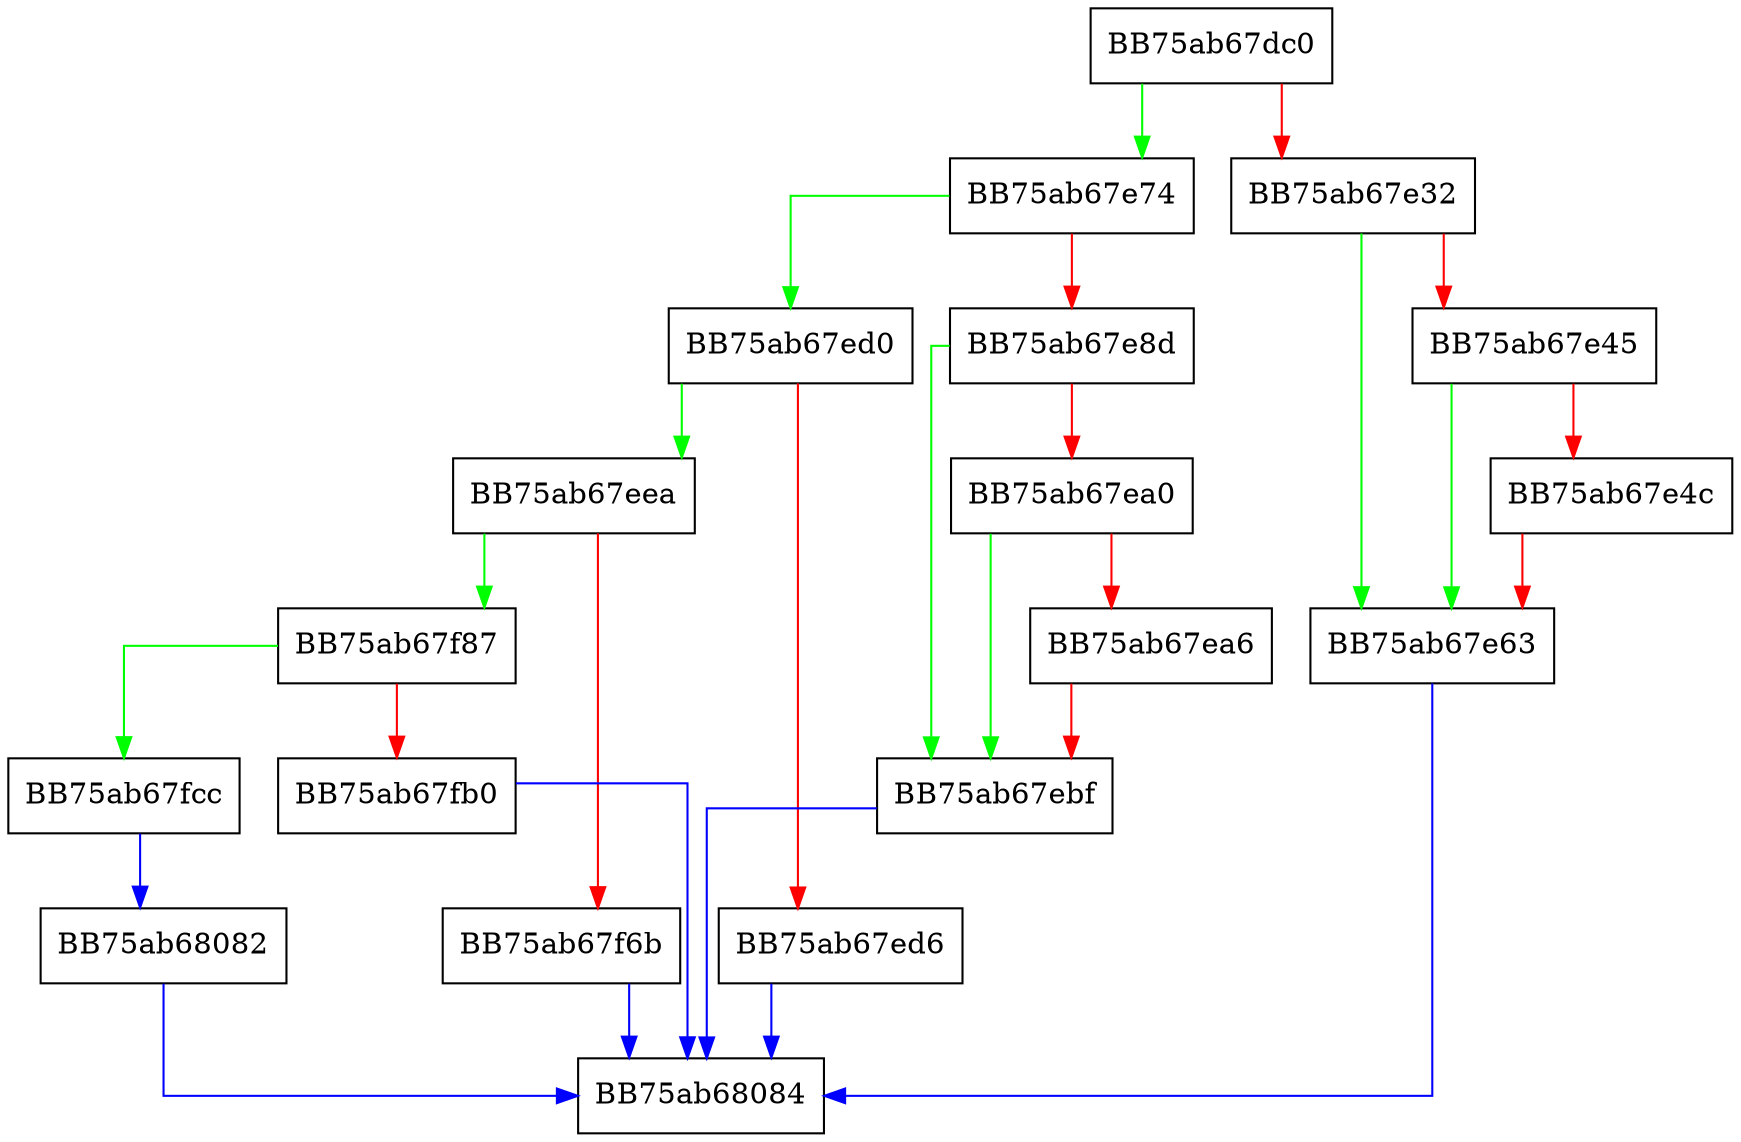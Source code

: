 digraph GetLru {
  node [shape="box"];
  graph [splines=ortho];
  BB75ab67dc0 -> BB75ab67e74 [color="green"];
  BB75ab67dc0 -> BB75ab67e32 [color="red"];
  BB75ab67e32 -> BB75ab67e63 [color="green"];
  BB75ab67e32 -> BB75ab67e45 [color="red"];
  BB75ab67e45 -> BB75ab67e63 [color="green"];
  BB75ab67e45 -> BB75ab67e4c [color="red"];
  BB75ab67e4c -> BB75ab67e63 [color="red"];
  BB75ab67e63 -> BB75ab68084 [color="blue"];
  BB75ab67e74 -> BB75ab67ed0 [color="green"];
  BB75ab67e74 -> BB75ab67e8d [color="red"];
  BB75ab67e8d -> BB75ab67ebf [color="green"];
  BB75ab67e8d -> BB75ab67ea0 [color="red"];
  BB75ab67ea0 -> BB75ab67ebf [color="green"];
  BB75ab67ea0 -> BB75ab67ea6 [color="red"];
  BB75ab67ea6 -> BB75ab67ebf [color="red"];
  BB75ab67ebf -> BB75ab68084 [color="blue"];
  BB75ab67ed0 -> BB75ab67eea [color="green"];
  BB75ab67ed0 -> BB75ab67ed6 [color="red"];
  BB75ab67ed6 -> BB75ab68084 [color="blue"];
  BB75ab67eea -> BB75ab67f87 [color="green"];
  BB75ab67eea -> BB75ab67f6b [color="red"];
  BB75ab67f6b -> BB75ab68084 [color="blue"];
  BB75ab67f87 -> BB75ab67fcc [color="green"];
  BB75ab67f87 -> BB75ab67fb0 [color="red"];
  BB75ab67fb0 -> BB75ab68084 [color="blue"];
  BB75ab67fcc -> BB75ab68082 [color="blue"];
  BB75ab68082 -> BB75ab68084 [color="blue"];
}